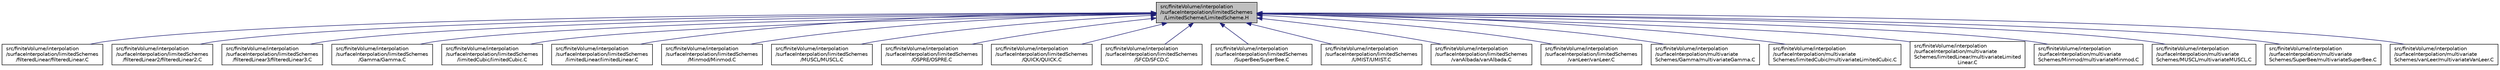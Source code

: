 digraph "src/finiteVolume/interpolation/surfaceInterpolation/limitedSchemes/LimitedScheme/LimitedScheme.H"
{
  bgcolor="transparent";
  edge [fontname="Helvetica",fontsize="10",labelfontname="Helvetica",labelfontsize="10"];
  node [fontname="Helvetica",fontsize="10",shape=record];
  Node1 [label="src/finiteVolume/interpolation\l/surfaceInterpolation/limitedSchemes\l/LimitedScheme/LimitedScheme.H",height=0.2,width=0.4,color="black", fillcolor="grey75", style="filled", fontcolor="black"];
  Node1 -> Node2 [dir="back",color="midnightblue",fontsize="10",style="solid",fontname="Helvetica"];
  Node2 [label="src/finiteVolume/interpolation\l/surfaceInterpolation/limitedSchemes\l/filteredLinear/filteredLinear.C",height=0.2,width=0.4,color="black",URL="$a06175.html"];
  Node1 -> Node3 [dir="back",color="midnightblue",fontsize="10",style="solid",fontname="Helvetica"];
  Node3 [label="src/finiteVolume/interpolation\l/surfaceInterpolation/limitedSchemes\l/filteredLinear2/filteredLinear2.C",height=0.2,width=0.4,color="black",URL="$a06177.html"];
  Node1 -> Node4 [dir="back",color="midnightblue",fontsize="10",style="solid",fontname="Helvetica"];
  Node4 [label="src/finiteVolume/interpolation\l/surfaceInterpolation/limitedSchemes\l/filteredLinear3/filteredLinear3.C",height=0.2,width=0.4,color="black",URL="$a06180.html"];
  Node1 -> Node5 [dir="back",color="midnightblue",fontsize="10",style="solid",fontname="Helvetica"];
  Node5 [label="src/finiteVolume/interpolation\l/surfaceInterpolation/limitedSchemes\l/Gamma/Gamma.C",height=0.2,width=0.4,color="black",URL="$a06183.html"];
  Node1 -> Node6 [dir="back",color="midnightblue",fontsize="10",style="solid",fontname="Helvetica"];
  Node6 [label="src/finiteVolume/interpolation\l/surfaceInterpolation/limitedSchemes\l/limitedCubic/limitedCubic.C",height=0.2,width=0.4,color="black",URL="$a06187.html"];
  Node1 -> Node7 [dir="back",color="midnightblue",fontsize="10",style="solid",fontname="Helvetica"];
  Node7 [label="src/finiteVolume/interpolation\l/surfaceInterpolation/limitedSchemes\l/limitedLinear/limitedLinear.C",height=0.2,width=0.4,color="black",URL="$a06190.html"];
  Node1 -> Node8 [dir="back",color="midnightblue",fontsize="10",style="solid",fontname="Helvetica"];
  Node8 [label="src/finiteVolume/interpolation\l/surfaceInterpolation/limitedSchemes\l/Minmod/Minmod.C",height=0.2,width=0.4,color="black",URL="$a06203.html"];
  Node1 -> Node9 [dir="back",color="midnightblue",fontsize="10",style="solid",fontname="Helvetica"];
  Node9 [label="src/finiteVolume/interpolation\l/surfaceInterpolation/limitedSchemes\l/MUSCL/MUSCL.C",height=0.2,width=0.4,color="black",URL="$a06205.html"];
  Node1 -> Node10 [dir="back",color="midnightblue",fontsize="10",style="solid",fontname="Helvetica"];
  Node10 [label="src/finiteVolume/interpolation\l/surfaceInterpolation/limitedSchemes\l/OSPRE/OSPRE.C",height=0.2,width=0.4,color="black",URL="$a06207.html"];
  Node1 -> Node11 [dir="back",color="midnightblue",fontsize="10",style="solid",fontname="Helvetica"];
  Node11 [label="src/finiteVolume/interpolation\l/surfaceInterpolation/limitedSchemes\l/QUICK/QUICK.C",height=0.2,width=0.4,color="black",URL="$a06213.html"];
  Node1 -> Node12 [dir="back",color="midnightblue",fontsize="10",style="solid",fontname="Helvetica"];
  Node12 [label="src/finiteVolume/interpolation\l/surfaceInterpolation/limitedSchemes\l/SFCD/SFCD.C",height=0.2,width=0.4,color="black",URL="$a06216.html"];
  Node1 -> Node13 [dir="back",color="midnightblue",fontsize="10",style="solid",fontname="Helvetica"];
  Node13 [label="src/finiteVolume/interpolation\l/surfaceInterpolation/limitedSchemes\l/SuperBee/SuperBee.C",height=0.2,width=0.4,color="black",URL="$a06218.html"];
  Node1 -> Node14 [dir="back",color="midnightblue",fontsize="10",style="solid",fontname="Helvetica"];
  Node14 [label="src/finiteVolume/interpolation\l/surfaceInterpolation/limitedSchemes\l/UMIST/UMIST.C",height=0.2,width=0.4,color="black",URL="$a06220.html"];
  Node1 -> Node15 [dir="back",color="midnightblue",fontsize="10",style="solid",fontname="Helvetica"];
  Node15 [label="src/finiteVolume/interpolation\l/surfaceInterpolation/limitedSchemes\l/vanAlbada/vanAlbada.C",height=0.2,width=0.4,color="black",URL="$a06224.html"];
  Node1 -> Node16 [dir="back",color="midnightblue",fontsize="10",style="solid",fontname="Helvetica"];
  Node16 [label="src/finiteVolume/interpolation\l/surfaceInterpolation/limitedSchemes\l/vanLeer/vanLeer.C",height=0.2,width=0.4,color="black",URL="$a06226.html"];
  Node1 -> Node17 [dir="back",color="midnightblue",fontsize="10",style="solid",fontname="Helvetica"];
  Node17 [label="src/finiteVolume/interpolation\l/surfaceInterpolation/multivariate\lSchemes/Gamma/multivariateGamma.C",height=0.2,width=0.4,color="black",URL="$a06228.html"];
  Node1 -> Node18 [dir="back",color="midnightblue",fontsize="10",style="solid",fontname="Helvetica"];
  Node18 [label="src/finiteVolume/interpolation\l/surfaceInterpolation/multivariate\lSchemes/limitedCubic/multivariateLimitedCubic.C",height=0.2,width=0.4,color="black",URL="$a06229.html"];
  Node1 -> Node19 [dir="back",color="midnightblue",fontsize="10",style="solid",fontname="Helvetica"];
  Node19 [label="src/finiteVolume/interpolation\l/surfaceInterpolation/multivariate\lSchemes/limitedLinear/multivariateLimited\lLinear.C",height=0.2,width=0.4,color="black",URL="$a06230.html"];
  Node1 -> Node20 [dir="back",color="midnightblue",fontsize="10",style="solid",fontname="Helvetica"];
  Node20 [label="src/finiteVolume/interpolation\l/surfaceInterpolation/multivariate\lSchemes/Minmod/multivariateMinmod.C",height=0.2,width=0.4,color="black",URL="$a06231.html"];
  Node1 -> Node21 [dir="back",color="midnightblue",fontsize="10",style="solid",fontname="Helvetica"];
  Node21 [label="src/finiteVolume/interpolation\l/surfaceInterpolation/multivariate\lSchemes/MUSCL/multivariateMUSCL.C",height=0.2,width=0.4,color="black",URL="$a06243.html"];
  Node1 -> Node22 [dir="back",color="midnightblue",fontsize="10",style="solid",fontname="Helvetica"];
  Node22 [label="src/finiteVolume/interpolation\l/surfaceInterpolation/multivariate\lSchemes/SuperBee/multivariateSuperBee.C",height=0.2,width=0.4,color="black",URL="$a06244.html"];
  Node1 -> Node23 [dir="back",color="midnightblue",fontsize="10",style="solid",fontname="Helvetica"];
  Node23 [label="src/finiteVolume/interpolation\l/surfaceInterpolation/multivariate\lSchemes/vanLeer/multivariateVanLeer.C",height=0.2,width=0.4,color="black",URL="$a06247.html"];
}
